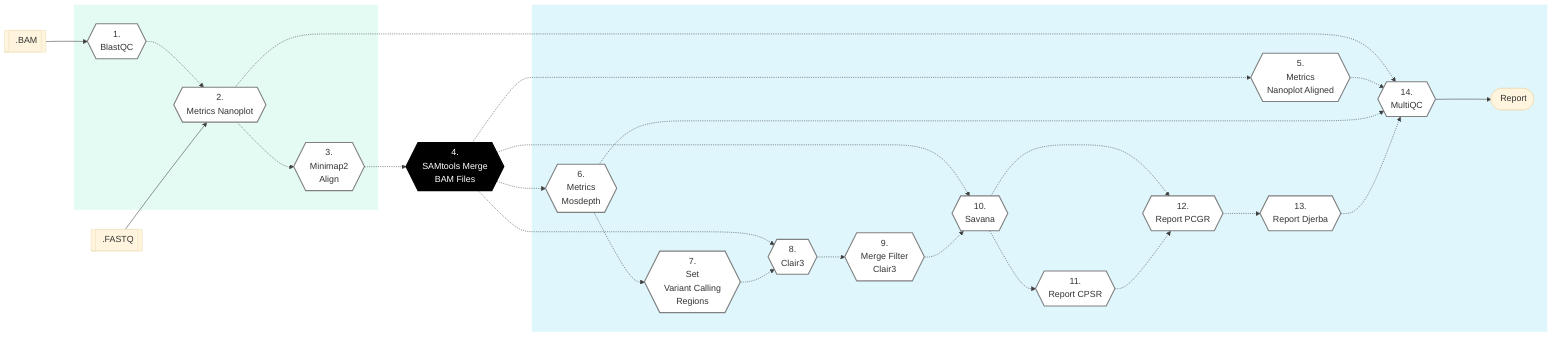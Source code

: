 %%{init: {'theme': 'base', 'themeVariables': { 'lineColor': '#404040'}}}%%

        %% GenPipes Schema for longread_dnaseq.py
        %% Ref: https://github.com/c3g/GenPipes/tree/main/genpipes/pipelines/longread_dnaseq
        %% Author Shaloo Shalini <shalz@hotmail.com>

        graph LR
          Node1{{ 1.<br/> BlastQC }}:::nodefill
          Node2{{ 2.<br/> Metrics Nanoplot}}:::nodefill
          Node3{{ 3.<br/> Minimap2 <br/> Align }}:::nodefill
          Node4{{ 4.<br/> SAMtools Merge <br/> BAM Files }}:::nodefillblack
          Node5{{ 5.<br/> Metrics <br/> Nanoplot Aligned }}:::nodefill
          Node6{{ 6.<br/> Metrics <br/> Mosdepth }}:::nodefill
          Node7{{ 7.<br/> Set <br/> Variant Calling <br/> Regions }}:::nodefill
          Node8{{ 8.<br/> Clair3 }}:::nodefill
          Node9{{ 9.<br/> Merge Filter <br/> Clair3 }}:::nodefill
          Node10{{ 10.<br/> Savana }}:::nodefill
          Node11{{ 11.<br/> Report CPSR }}:::nodefill
          Node12{{ 12.<br/> Report PCGR }}:::nodefill
          Node13{{ 13.<br/> Report Djerba }}:::nodefill
          Node14{{ 14.<br/> MultiQC }}:::nodefill
          Output([fa:fa-sticky-note-o Report ])

          Input1[[fa:fa-file-archive-o .BAM]] --> Node1 -.-> Node2
          Input2[[fa:fa-file-archive-o .FASTQ]] --> Node2 -.-> Node3

          Node3 -.-> Node4 -.-> Node5 & Node6 & Node8
          Node6 -.-> Node7 -.-> Node8 -.-> Node9
          Node4 & Node9 -.-> Node10 -.-> Node11
          Node10 & Node11 -.-> Node12
          Node12-.-> Node13
          Node2 & Node5 & Node6 & Node13 -.-> Node14

          Output([fa:fa-sticky-note-o Report ])
          Node14 ---> Output
          subgraph readSetSteps[" "]
            Node1
            Node2
            Node3
          end
          Node4
          subgraph sampleSetSteps[" "]
            Node5
            Node6
            Node7
            Node8
            Node9
            Node10
            Node11
            Node12
            Node13
            Node14
            Output
          end
          classDef greenRect fill:#E4FBF4,stroke:white
          class readSetSteps greenRect
          classDef blueRect fill:#DEF6FC,stroke:white
          class sampleSetSteps blueRect
          classDef nodefill fill:#ffffff,stroke:gray,stroke-width:2px
          classDef nodefillblack fill:black,stroke:black,color:white,stroke-width:2px